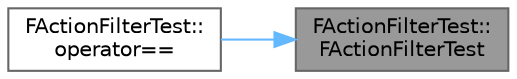digraph "FActionFilterTest::FActionFilterTest"
{
 // INTERACTIVE_SVG=YES
 // LATEX_PDF_SIZE
  bgcolor="transparent";
  edge [fontname=Helvetica,fontsize=10,labelfontname=Helvetica,labelfontsize=10];
  node [fontname=Helvetica,fontsize=10,shape=box,height=0.2,width=0.4];
  rankdir="RL";
  Node1 [id="Node000001",label="FActionFilterTest::\lFActionFilterTest",height=0.2,width=0.4,color="gray40", fillcolor="grey60", style="filled", fontcolor="black",tooltip=" "];
  Node1 -> Node2 [id="edge1_Node000001_Node000002",dir="back",color="steelblue1",style="solid",tooltip=" "];
  Node2 [id="Node000002",label="FActionFilterTest::\loperator==",height=0.2,width=0.4,color="grey40", fillcolor="white", style="filled",URL="$d3/d8d/structFActionFilterTest.html#a97a0ad239c6a228869d469936a716902",tooltip=" "];
}
